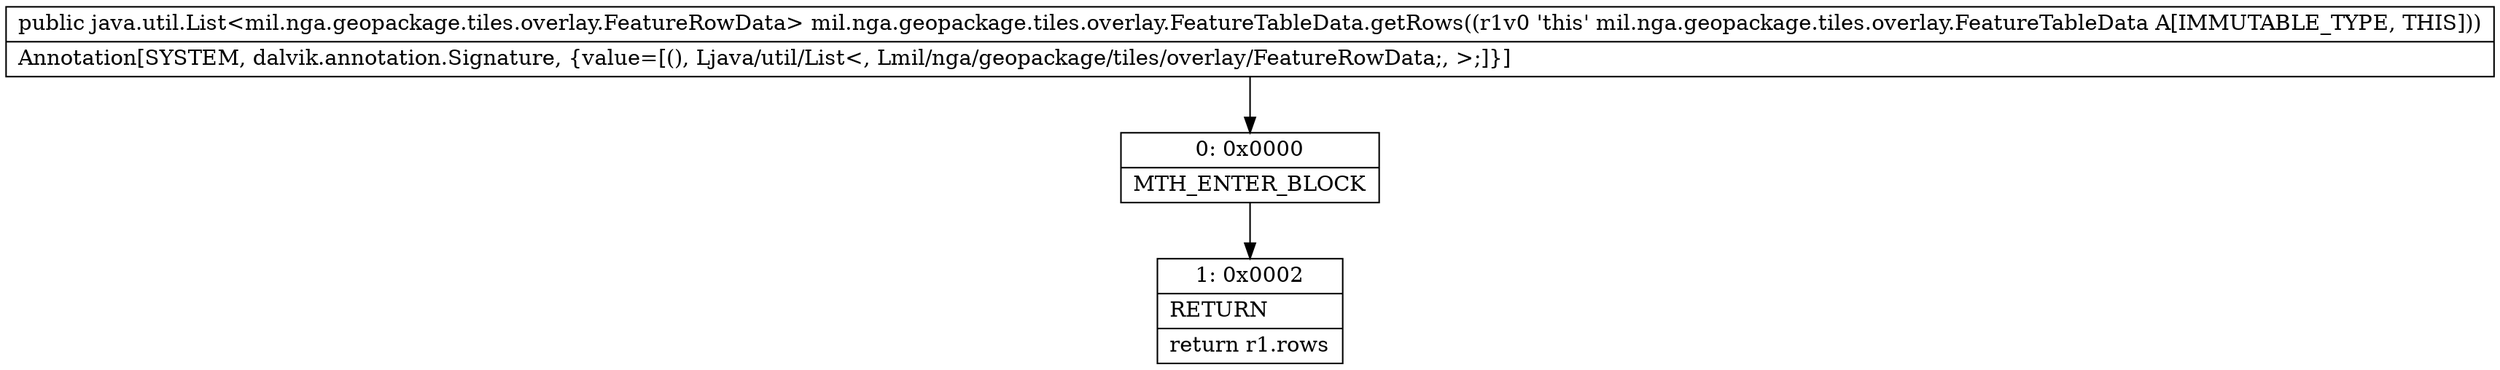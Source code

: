 digraph "CFG formil.nga.geopackage.tiles.overlay.FeatureTableData.getRows()Ljava\/util\/List;" {
Node_0 [shape=record,label="{0\:\ 0x0000|MTH_ENTER_BLOCK\l}"];
Node_1 [shape=record,label="{1\:\ 0x0002|RETURN\l|return r1.rows\l}"];
MethodNode[shape=record,label="{public java.util.List\<mil.nga.geopackage.tiles.overlay.FeatureRowData\> mil.nga.geopackage.tiles.overlay.FeatureTableData.getRows((r1v0 'this' mil.nga.geopackage.tiles.overlay.FeatureTableData A[IMMUTABLE_TYPE, THIS]))  | Annotation[SYSTEM, dalvik.annotation.Signature, \{value=[(), Ljava\/util\/List\<, Lmil\/nga\/geopackage\/tiles\/overlay\/FeatureRowData;, \>;]\}]\l}"];
MethodNode -> Node_0;
Node_0 -> Node_1;
}

